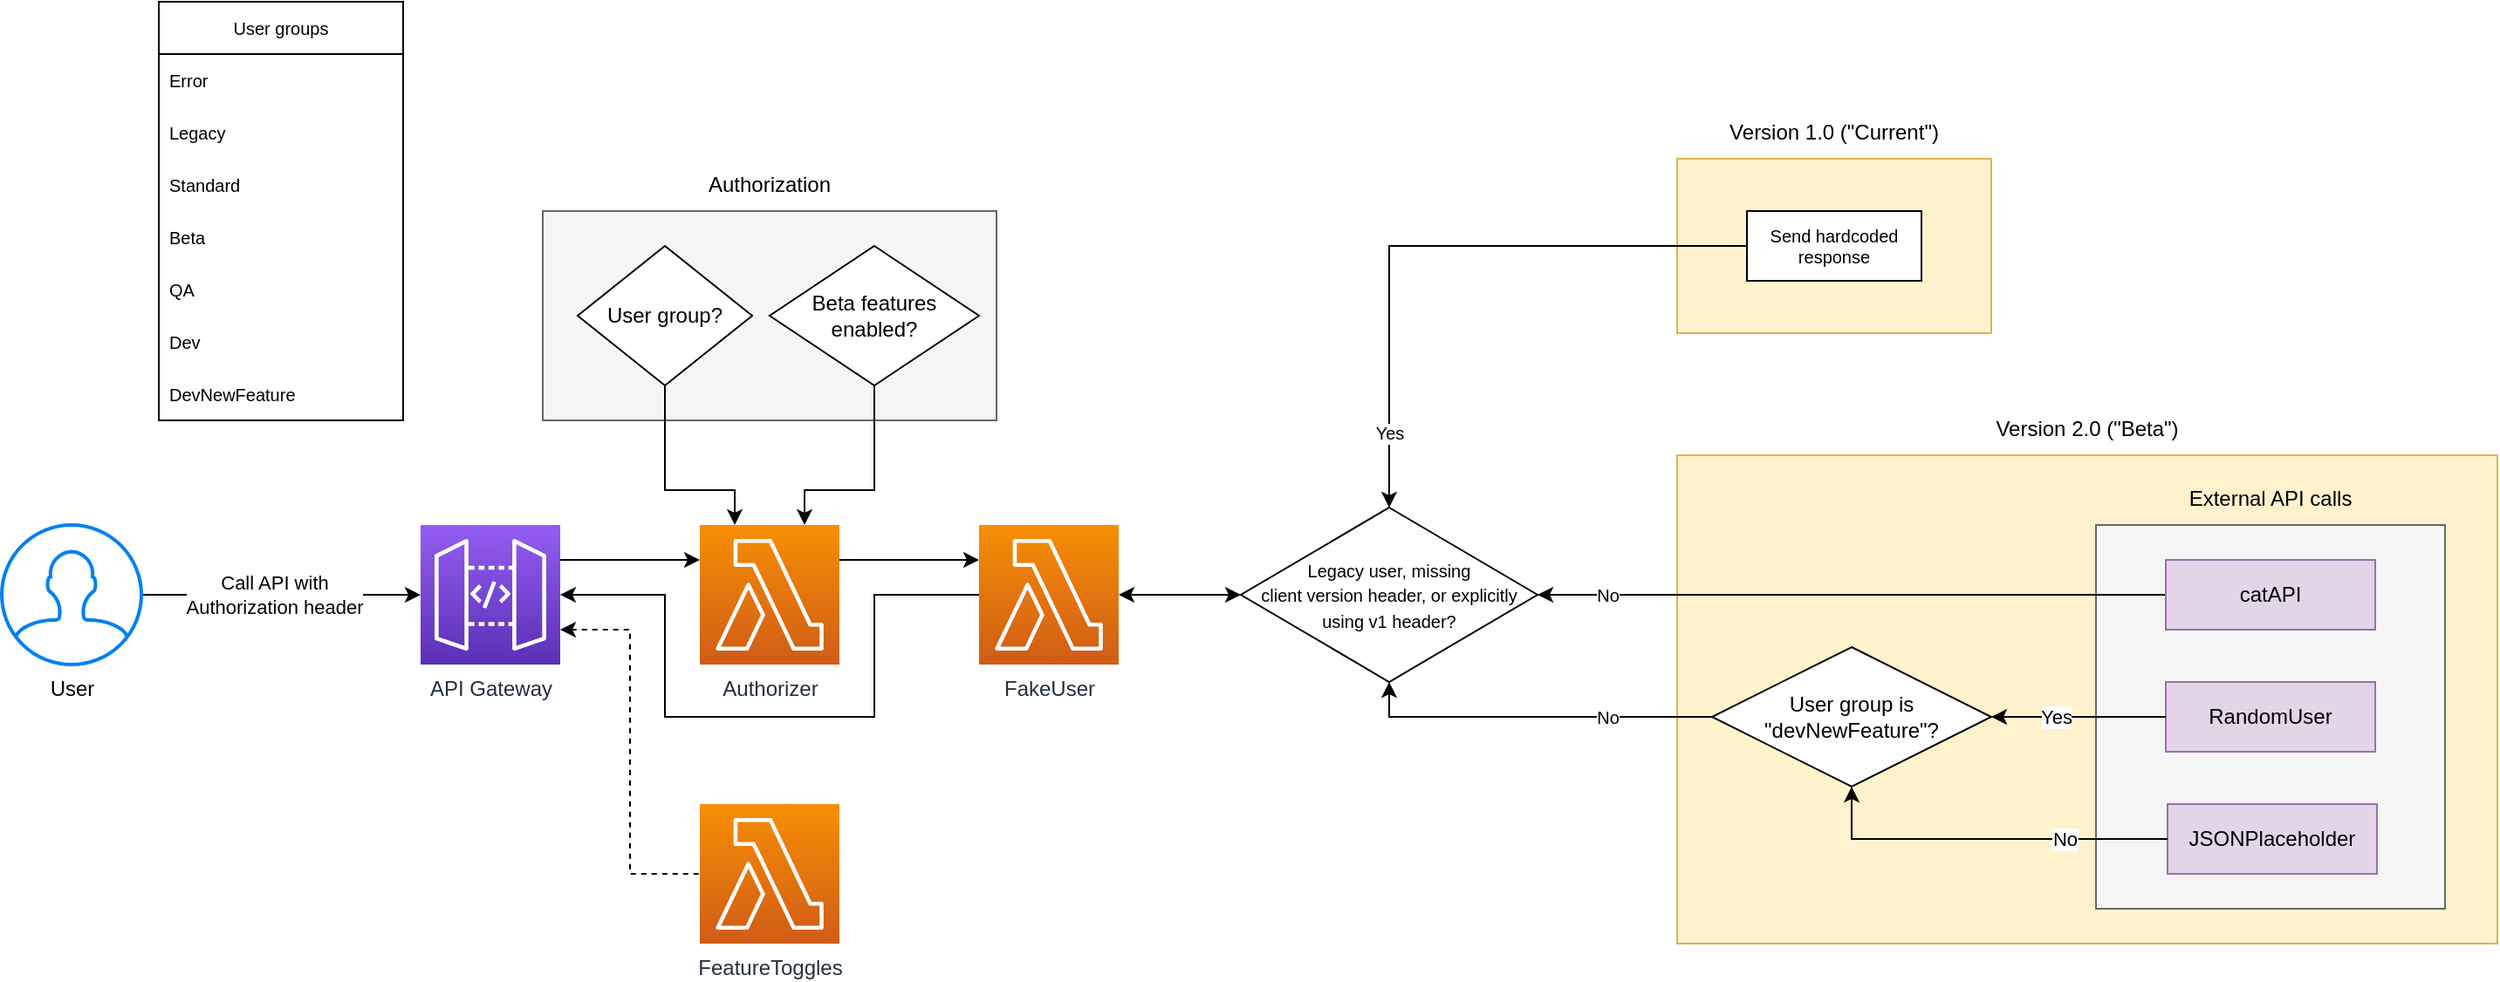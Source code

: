 <mxfile version="15.8.7" type="device"><diagram id="AegBtZ8RRtu5sNu06oZY" name="Page-1"><mxGraphModel dx="1106" dy="892" grid="1" gridSize="10" guides="1" tooltips="1" connect="1" arrows="1" fold="1" page="1" pageScale="1" pageWidth="827" pageHeight="1169" math="0" shadow="0"><root><mxCell id="0"/><mxCell id="1" parent="0"/><mxCell id="ePNlKEwq9Jx4x9YuzhjJ-1" value="" style="rounded=0;whiteSpace=wrap;html=1;fillColor=#fff2cc;strokeColor=#d6b656;" parent="1" vertex="1"><mxGeometry x="1000" y="280" width="470" height="280" as="geometry"/></mxCell><mxCell id="3Tbb140IiH3UWSI3Z_5V-24" value="" style="rounded=0;whiteSpace=wrap;html=1;fillColor=#f5f5f5;fontColor=#333333;strokeColor=#666666;" parent="1" vertex="1"><mxGeometry x="1240" y="320" width="200" height="220" as="geometry"/></mxCell><mxCell id="3Tbb140IiH3UWSI3Z_5V-18" value="" style="rounded=0;whiteSpace=wrap;html=1;fillColor=#f5f5f5;fontColor=#333333;strokeColor=#666666;" parent="1" vertex="1"><mxGeometry x="350" y="140" width="260" height="120" as="geometry"/></mxCell><mxCell id="3Tbb140IiH3UWSI3Z_5V-9" value="" style="edgeStyle=orthogonalEdgeStyle;rounded=0;orthogonalLoop=1;jettySize=auto;html=1;" parent="1" source="3Tbb140IiH3UWSI3Z_5V-1" target="3Tbb140IiH3UWSI3Z_5V-2" edge="1"><mxGeometry relative="1" as="geometry"/></mxCell><mxCell id="3Tbb140IiH3UWSI3Z_5V-14" value="Call API with&lt;br&gt;Authorization header" style="edgeLabel;html=1;align=center;verticalAlign=middle;resizable=0;points=[];" parent="3Tbb140IiH3UWSI3Z_5V-9" vertex="1" connectable="0"><mxGeometry x="-0.186" y="1" relative="1" as="geometry"><mxPoint x="11" y="1" as="offset"/></mxGeometry></mxCell><mxCell id="3Tbb140IiH3UWSI3Z_5V-1" value="User" style="html=1;verticalLabelPosition=bottom;align=center;labelBackgroundColor=#ffffff;verticalAlign=top;strokeWidth=2;strokeColor=#0080F0;shadow=0;dashed=0;shape=mxgraph.ios7.icons.user;" parent="1" vertex="1"><mxGeometry x="40" y="320" width="80" height="80" as="geometry"/></mxCell><mxCell id="3Tbb140IiH3UWSI3Z_5V-15" style="edgeStyle=orthogonalEdgeStyle;rounded=0;orthogonalLoop=1;jettySize=auto;html=1;entryX=0;entryY=0.25;entryDx=0;entryDy=0;entryPerimeter=0;exitX=1;exitY=0.25;exitDx=0;exitDy=0;exitPerimeter=0;" parent="1" source="3Tbb140IiH3UWSI3Z_5V-2" target="3Tbb140IiH3UWSI3Z_5V-6" edge="1"><mxGeometry relative="1" as="geometry"/></mxCell><mxCell id="3Tbb140IiH3UWSI3Z_5V-17" style="edgeStyle=orthogonalEdgeStyle;rounded=0;orthogonalLoop=1;jettySize=auto;html=1;exitX=1;exitY=0.75;exitDx=0;exitDy=0;exitPerimeter=0;entryX=0;entryY=0.5;entryDx=0;entryDy=0;entryPerimeter=0;dashed=1;startArrow=classic;startFill=1;endArrow=none;endFill=0;" parent="1" source="3Tbb140IiH3UWSI3Z_5V-2" target="3Tbb140IiH3UWSI3Z_5V-5" edge="1"><mxGeometry relative="1" as="geometry"/></mxCell><mxCell id="3Tbb140IiH3UWSI3Z_5V-2" value="API Gateway" style="sketch=0;points=[[0,0,0],[0.25,0,0],[0.5,0,0],[0.75,0,0],[1,0,0],[0,1,0],[0.25,1,0],[0.5,1,0],[0.75,1,0],[1,1,0],[0,0.25,0],[0,0.5,0],[0,0.75,0],[1,0.25,0],[1,0.5,0],[1,0.75,0]];outlineConnect=0;fontColor=#232F3E;gradientColor=#945DF2;gradientDirection=north;fillColor=#5A30B5;strokeColor=#ffffff;dashed=0;verticalLabelPosition=bottom;verticalAlign=top;align=center;html=1;fontSize=12;fontStyle=0;aspect=fixed;shape=mxgraph.aws4.resourceIcon;resIcon=mxgraph.aws4.api_gateway;" parent="1" vertex="1"><mxGeometry x="280" y="320" width="80" height="80" as="geometry"/></mxCell><mxCell id="ePNlKEwq9Jx4x9YuzhjJ-6" style="edgeStyle=orthogonalEdgeStyle;rounded=0;orthogonalLoop=1;jettySize=auto;html=1;entryX=0;entryY=0.5;entryDx=0;entryDy=0;fontSize=10;startArrow=classic;startFill=1;" parent="1" source="3Tbb140IiH3UWSI3Z_5V-3" target="ePNlKEwq9Jx4x9YuzhjJ-5" edge="1"><mxGeometry relative="1" as="geometry"><Array as="points"><mxPoint x="720" y="360"/><mxPoint x="720" y="360"/></Array></mxGeometry></mxCell><mxCell id="3Tbb140IiH3UWSI3Z_5V-3" value="FakeUser" style="sketch=0;points=[[0,0,0],[0.25,0,0],[0.5,0,0],[0.75,0,0],[1,0,0],[0,1,0],[0.25,1,0],[0.5,1,0],[0.75,1,0],[1,1,0],[0,0.25,0],[0,0.5,0],[0,0.75,0],[1,0.25,0],[1,0.5,0],[1,0.75,0]];outlineConnect=0;fontColor=#232F3E;gradientColor=#F78E04;gradientDirection=north;fillColor=#D05C17;strokeColor=#ffffff;dashed=0;verticalLabelPosition=bottom;verticalAlign=top;align=center;html=1;fontSize=12;fontStyle=0;aspect=fixed;shape=mxgraph.aws4.resourceIcon;resIcon=mxgraph.aws4.lambda;" parent="1" vertex="1"><mxGeometry x="600" y="320" width="80" height="80" as="geometry"/></mxCell><mxCell id="3Tbb140IiH3UWSI3Z_5V-4" value="Beta features enabled?" style="rhombus;whiteSpace=wrap;html=1;" parent="1" vertex="1"><mxGeometry x="480" y="160" width="120" height="80" as="geometry"/></mxCell><mxCell id="3Tbb140IiH3UWSI3Z_5V-5" value="FeatureToggles" style="sketch=0;points=[[0,0,0],[0.25,0,0],[0.5,0,0],[0.75,0,0],[1,0,0],[0,1,0],[0.25,1,0],[0.5,1,0],[0.75,1,0],[1,1,0],[0,0.25,0],[0,0.5,0],[0,0.75,0],[1,0.25,0],[1,0.5,0],[1,0.75,0]];outlineConnect=0;fontColor=#232F3E;gradientColor=#F78E04;gradientDirection=north;fillColor=#D05C17;strokeColor=#ffffff;dashed=0;verticalLabelPosition=bottom;verticalAlign=top;align=center;html=1;fontSize=12;fontStyle=0;aspect=fixed;shape=mxgraph.aws4.resourceIcon;resIcon=mxgraph.aws4.lambda;" parent="1" vertex="1"><mxGeometry x="440" y="480" width="80" height="80" as="geometry"/></mxCell><mxCell id="3Tbb140IiH3UWSI3Z_5V-16" value="" style="edgeStyle=orthogonalEdgeStyle;rounded=0;orthogonalLoop=1;jettySize=auto;html=1;endArrow=none;endFill=0;startArrow=classic;startFill=1;exitX=1;exitY=0.5;exitDx=0;exitDy=0;exitPerimeter=0;entryX=0;entryY=0.5;entryDx=0;entryDy=0;entryPerimeter=0;" parent="1" source="3Tbb140IiH3UWSI3Z_5V-2" target="3Tbb140IiH3UWSI3Z_5V-3" edge="1"><mxGeometry relative="1" as="geometry"><Array as="points"><mxPoint x="420" y="360"/><mxPoint x="420" y="430"/><mxPoint x="540" y="430"/><mxPoint x="540" y="360"/></Array></mxGeometry></mxCell><mxCell id="3Tbb140IiH3UWSI3Z_5V-19" style="edgeStyle=orthogonalEdgeStyle;rounded=0;orthogonalLoop=1;jettySize=auto;html=1;startArrow=classic;startFill=1;endArrow=none;endFill=0;exitX=0.25;exitY=0;exitDx=0;exitDy=0;exitPerimeter=0;entryX=0.5;entryY=1;entryDx=0;entryDy=0;" parent="1" source="3Tbb140IiH3UWSI3Z_5V-6" target="3Tbb140IiH3UWSI3Z_5V-8" edge="1"><mxGeometry relative="1" as="geometry"><Array as="points"><mxPoint x="460" y="300"/><mxPoint x="420" y="300"/><mxPoint x="420" y="240"/></Array></mxGeometry></mxCell><mxCell id="3Tbb140IiH3UWSI3Z_5V-20" style="edgeStyle=orthogonalEdgeStyle;rounded=0;orthogonalLoop=1;jettySize=auto;html=1;exitX=0.75;exitY=0;exitDx=0;exitDy=0;exitPerimeter=0;entryX=0.5;entryY=1;entryDx=0;entryDy=0;startArrow=classic;startFill=1;endArrow=none;endFill=0;" parent="1" source="3Tbb140IiH3UWSI3Z_5V-6" target="3Tbb140IiH3UWSI3Z_5V-4" edge="1"><mxGeometry relative="1" as="geometry"><Array as="points"><mxPoint x="500" y="300"/><mxPoint x="540" y="300"/><mxPoint x="540" y="240"/></Array></mxGeometry></mxCell><mxCell id="3Tbb140IiH3UWSI3Z_5V-32" style="edgeStyle=orthogonalEdgeStyle;rounded=0;orthogonalLoop=1;jettySize=auto;html=1;exitX=1;exitY=0.25;exitDx=0;exitDy=0;exitPerimeter=0;entryX=0;entryY=0.25;entryDx=0;entryDy=0;entryPerimeter=0;startArrow=none;startFill=0;endArrow=classic;endFill=1;" parent="1" source="3Tbb140IiH3UWSI3Z_5V-6" target="3Tbb140IiH3UWSI3Z_5V-3" edge="1"><mxGeometry relative="1" as="geometry"/></mxCell><mxCell id="3Tbb140IiH3UWSI3Z_5V-6" value="Authorizer" style="sketch=0;points=[[0,0,0],[0.25,0,0],[0.5,0,0],[0.75,0,0],[1,0,0],[0,1,0],[0.25,1,0],[0.5,1,0],[0.75,1,0],[1,1,0],[0,0.25,0],[0,0.5,0],[0,0.75,0],[1,0.25,0],[1,0.5,0],[1,0.75,0]];outlineConnect=0;fontColor=#232F3E;gradientColor=#F78E04;gradientDirection=north;fillColor=#D05C17;strokeColor=#ffffff;dashed=0;verticalLabelPosition=bottom;verticalAlign=top;align=center;html=1;fontSize=12;fontStyle=0;aspect=fixed;shape=mxgraph.aws4.resourceIcon;resIcon=mxgraph.aws4.lambda;" parent="1" vertex="1"><mxGeometry x="440" y="320" width="80" height="80" as="geometry"/></mxCell><mxCell id="3Tbb140IiH3UWSI3Z_5V-8" value="User group?" style="rhombus;whiteSpace=wrap;html=1;" parent="1" vertex="1"><mxGeometry x="370" y="160" width="100" height="80" as="geometry"/></mxCell><mxCell id="ePNlKEwq9Jx4x9YuzhjJ-10" style="edgeStyle=orthogonalEdgeStyle;rounded=0;orthogonalLoop=1;jettySize=auto;html=1;entryX=1;entryY=0.5;entryDx=0;entryDy=0;fontSize=10;" parent="1" source="3Tbb140IiH3UWSI3Z_5V-11" target="ePNlKEwq9Jx4x9YuzhjJ-5" edge="1"><mxGeometry relative="1" as="geometry"/></mxCell><mxCell id="ePNlKEwq9Jx4x9YuzhjJ-12" value="No" style="edgeLabel;html=1;align=center;verticalAlign=middle;resizable=0;points=[];fontSize=10;" parent="ePNlKEwq9Jx4x9YuzhjJ-10" vertex="1" connectable="0"><mxGeometry x="0.767" relative="1" as="geometry"><mxPoint x="-2" as="offset"/></mxGeometry></mxCell><mxCell id="3Tbb140IiH3UWSI3Z_5V-11" value="catAPI" style="rounded=0;whiteSpace=wrap;html=1;fillColor=#e1d5e7;strokeColor=#9673a6;" parent="1" vertex="1"><mxGeometry x="1280" y="340" width="120" height="40" as="geometry"/></mxCell><mxCell id="3Tbb140IiH3UWSI3Z_5V-12" value="RandomUser" style="rounded=0;whiteSpace=wrap;html=1;fillColor=#e1d5e7;strokeColor=#9673a6;" parent="1" vertex="1"><mxGeometry x="1280" y="410" width="120" height="40" as="geometry"/></mxCell><mxCell id="3Tbb140IiH3UWSI3Z_5V-13" value="JSONPlaceholder" style="rounded=0;whiteSpace=wrap;html=1;fillColor=#e1d5e7;strokeColor=#9673a6;" parent="1" vertex="1"><mxGeometry x="1281" y="480" width="120" height="40" as="geometry"/></mxCell><mxCell id="3Tbb140IiH3UWSI3Z_5V-21" value="Authorization" style="text;html=1;strokeColor=none;fillColor=none;align=center;verticalAlign=middle;whiteSpace=wrap;rounded=0;" parent="1" vertex="1"><mxGeometry x="350" y="110" width="260" height="30" as="geometry"/></mxCell><mxCell id="3Tbb140IiH3UWSI3Z_5V-27" style="edgeStyle=orthogonalEdgeStyle;rounded=0;orthogonalLoop=1;jettySize=auto;html=1;entryX=0;entryY=0.5;entryDx=0;entryDy=0;startArrow=classic;startFill=1;endArrow=none;endFill=0;" parent="1" source="3Tbb140IiH3UWSI3Z_5V-23" target="3Tbb140IiH3UWSI3Z_5V-12" edge="1"><mxGeometry relative="1" as="geometry"/></mxCell><mxCell id="3Tbb140IiH3UWSI3Z_5V-29" value="Yes" style="edgeLabel;html=1;align=center;verticalAlign=middle;resizable=0;points=[];" parent="3Tbb140IiH3UWSI3Z_5V-27" vertex="1" connectable="0"><mxGeometry x="-0.307" relative="1" as="geometry"><mxPoint x="2" as="offset"/></mxGeometry></mxCell><mxCell id="3Tbb140IiH3UWSI3Z_5V-28" style="edgeStyle=orthogonalEdgeStyle;rounded=0;orthogonalLoop=1;jettySize=auto;html=1;entryX=0;entryY=0.5;entryDx=0;entryDy=0;startArrow=classic;startFill=1;endArrow=none;endFill=0;" parent="1" source="3Tbb140IiH3UWSI3Z_5V-23" target="3Tbb140IiH3UWSI3Z_5V-13" edge="1"><mxGeometry relative="1" as="geometry"><Array as="points"><mxPoint x="1100" y="500"/></Array></mxGeometry></mxCell><mxCell id="3Tbb140IiH3UWSI3Z_5V-30" value="No" style="edgeLabel;html=1;align=center;verticalAlign=middle;resizable=0;points=[];" parent="3Tbb140IiH3UWSI3Z_5V-28" vertex="1" connectable="0"><mxGeometry x="0.391" y="1" relative="1" as="geometry"><mxPoint x="5" y="1" as="offset"/></mxGeometry></mxCell><mxCell id="ePNlKEwq9Jx4x9YuzhjJ-11" style="edgeStyle=orthogonalEdgeStyle;rounded=0;orthogonalLoop=1;jettySize=auto;html=1;entryX=0.5;entryY=1;entryDx=0;entryDy=0;fontSize=10;" parent="1" source="3Tbb140IiH3UWSI3Z_5V-23" target="ePNlKEwq9Jx4x9YuzhjJ-5" edge="1"><mxGeometry relative="1" as="geometry"><Array as="points"><mxPoint x="835" y="430"/></Array></mxGeometry></mxCell><mxCell id="ePNlKEwq9Jx4x9YuzhjJ-13" value="No" style="edgeLabel;html=1;align=center;verticalAlign=middle;resizable=0;points=[];fontSize=10;" parent="ePNlKEwq9Jx4x9YuzhjJ-11" vertex="1" connectable="0"><mxGeometry x="-0.364" y="-1" relative="1" as="geometry"><mxPoint x="5" y="1" as="offset"/></mxGeometry></mxCell><mxCell id="3Tbb140IiH3UWSI3Z_5V-23" value="User group is&lt;br&gt;&quot;devNewFeature&quot;?" style="rhombus;whiteSpace=wrap;html=1;" parent="1" vertex="1"><mxGeometry x="1020" y="390" width="160" height="80" as="geometry"/></mxCell><mxCell id="3Tbb140IiH3UWSI3Z_5V-31" value="External API calls" style="text;html=1;strokeColor=none;fillColor=none;align=center;verticalAlign=middle;whiteSpace=wrap;rounded=0;" parent="1" vertex="1"><mxGeometry x="1240" y="290" width="200" height="30" as="geometry"/></mxCell><mxCell id="ePNlKEwq9Jx4x9YuzhjJ-2" value="Version 2.0 (&quot;Beta&quot;)" style="text;html=1;strokeColor=none;fillColor=none;align=center;verticalAlign=middle;whiteSpace=wrap;rounded=0;" parent="1" vertex="1"><mxGeometry x="1000" y="250" width="470" height="30" as="geometry"/></mxCell><mxCell id="ePNlKEwq9Jx4x9YuzhjJ-3" value="" style="rounded=0;whiteSpace=wrap;html=1;fillColor=#fff2cc;strokeColor=#d6b656;" parent="1" vertex="1"><mxGeometry x="1000" y="110" width="180" height="100" as="geometry"/></mxCell><mxCell id="ePNlKEwq9Jx4x9YuzhjJ-4" value="Version 1.0 (&quot;Current&quot;)" style="text;html=1;strokeColor=none;fillColor=none;align=center;verticalAlign=middle;whiteSpace=wrap;rounded=0;" parent="1" vertex="1"><mxGeometry x="1000" y="80" width="180" height="30" as="geometry"/></mxCell><mxCell id="ePNlKEwq9Jx4x9YuzhjJ-5" value="&lt;font style=&quot;font-size: 10px&quot;&gt;Legacy user, missing&lt;br&gt;client version header, or explicitly using v1 header?&lt;/font&gt;" style="rhombus;whiteSpace=wrap;html=1;" parent="1" vertex="1"><mxGeometry x="750" y="310" width="170" height="100" as="geometry"/></mxCell><mxCell id="ePNlKEwq9Jx4x9YuzhjJ-8" style="edgeStyle=orthogonalEdgeStyle;rounded=0;orthogonalLoop=1;jettySize=auto;html=1;fontSize=10;" parent="1" source="ePNlKEwq9Jx4x9YuzhjJ-7" target="ePNlKEwq9Jx4x9YuzhjJ-5" edge="1"><mxGeometry relative="1" as="geometry"/></mxCell><mxCell id="ePNlKEwq9Jx4x9YuzhjJ-9" value="Yes" style="edgeLabel;html=1;align=center;verticalAlign=middle;resizable=0;points=[];fontSize=10;" parent="ePNlKEwq9Jx4x9YuzhjJ-8" vertex="1" connectable="0"><mxGeometry x="0.757" relative="1" as="geometry"><mxPoint as="offset"/></mxGeometry></mxCell><mxCell id="ePNlKEwq9Jx4x9YuzhjJ-7" value="Send hardcoded response" style="rounded=0;whiteSpace=wrap;html=1;fontSize=10;" parent="1" vertex="1"><mxGeometry x="1040" y="140" width="100" height="40" as="geometry"/></mxCell><mxCell id="ePNlKEwq9Jx4x9YuzhjJ-14" value="User groups" style="swimlane;fontStyle=0;childLayout=stackLayout;horizontal=1;startSize=30;horizontalStack=0;resizeParent=1;resizeParentMax=0;resizeLast=0;collapsible=1;marginBottom=0;fontSize=10;" parent="1" vertex="1"><mxGeometry x="130" y="20" width="140" height="240" as="geometry"/></mxCell><mxCell id="8bGb7moownYOt0ovxp7M-1" value="Error" style="text;strokeColor=none;fillColor=none;align=left;verticalAlign=middle;spacingLeft=4;spacingRight=4;overflow=hidden;points=[[0,0.5],[1,0.5]];portConstraint=eastwest;rotatable=0;fontSize=10;" vertex="1" parent="ePNlKEwq9Jx4x9YuzhjJ-14"><mxGeometry y="30" width="140" height="30" as="geometry"/></mxCell><mxCell id="ePNlKEwq9Jx4x9YuzhjJ-15" value="Legacy" style="text;strokeColor=none;fillColor=none;align=left;verticalAlign=middle;spacingLeft=4;spacingRight=4;overflow=hidden;points=[[0,0.5],[1,0.5]];portConstraint=eastwest;rotatable=0;fontSize=10;" parent="ePNlKEwq9Jx4x9YuzhjJ-14" vertex="1"><mxGeometry y="60" width="140" height="30" as="geometry"/></mxCell><mxCell id="ePNlKEwq9Jx4x9YuzhjJ-16" value="Standard" style="text;strokeColor=none;fillColor=none;align=left;verticalAlign=middle;spacingLeft=4;spacingRight=4;overflow=hidden;points=[[0,0.5],[1,0.5]];portConstraint=eastwest;rotatable=0;fontSize=10;" parent="ePNlKEwq9Jx4x9YuzhjJ-14" vertex="1"><mxGeometry y="90" width="140" height="30" as="geometry"/></mxCell><mxCell id="ePNlKEwq9Jx4x9YuzhjJ-17" value="Beta" style="text;strokeColor=none;fillColor=none;align=left;verticalAlign=middle;spacingLeft=4;spacingRight=4;overflow=hidden;points=[[0,0.5],[1,0.5]];portConstraint=eastwest;rotatable=0;fontSize=10;" parent="ePNlKEwq9Jx4x9YuzhjJ-14" vertex="1"><mxGeometry y="120" width="140" height="30" as="geometry"/></mxCell><mxCell id="ePNlKEwq9Jx4x9YuzhjJ-18" value="QA" style="text;strokeColor=none;fillColor=none;align=left;verticalAlign=middle;spacingLeft=4;spacingRight=4;overflow=hidden;points=[[0,0.5],[1,0.5]];portConstraint=eastwest;rotatable=0;fontSize=10;" parent="ePNlKEwq9Jx4x9YuzhjJ-14" vertex="1"><mxGeometry y="150" width="140" height="30" as="geometry"/></mxCell><mxCell id="ePNlKEwq9Jx4x9YuzhjJ-19" value="Dev" style="text;strokeColor=none;fillColor=none;align=left;verticalAlign=middle;spacingLeft=4;spacingRight=4;overflow=hidden;points=[[0,0.5],[1,0.5]];portConstraint=eastwest;rotatable=0;fontSize=10;" parent="ePNlKEwq9Jx4x9YuzhjJ-14" vertex="1"><mxGeometry y="180" width="140" height="30" as="geometry"/></mxCell><mxCell id="ePNlKEwq9Jx4x9YuzhjJ-20" value="DevNewFeature" style="text;strokeColor=none;fillColor=none;align=left;verticalAlign=middle;spacingLeft=4;spacingRight=4;overflow=hidden;points=[[0,0.5],[1,0.5]];portConstraint=eastwest;rotatable=0;fontSize=10;" parent="ePNlKEwq9Jx4x9YuzhjJ-14" vertex="1"><mxGeometry y="210" width="140" height="30" as="geometry"/></mxCell></root></mxGraphModel></diagram></mxfile>